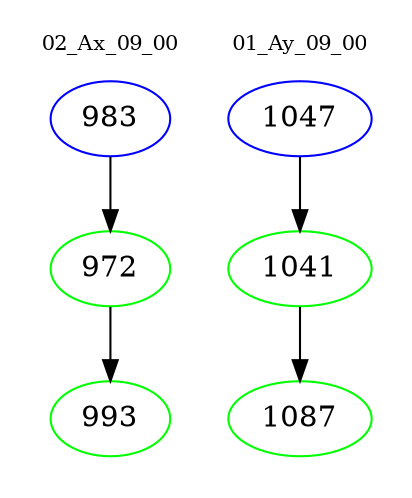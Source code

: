 digraph{
subgraph cluster_0 {
color = white
label = "02_Ax_09_00";
fontsize=10;
T0_983 [label="983", color="blue"]
T0_983 -> T0_972 [color="black"]
T0_972 [label="972", color="green"]
T0_972 -> T0_993 [color="black"]
T0_993 [label="993", color="green"]
}
subgraph cluster_1 {
color = white
label = "01_Ay_09_00";
fontsize=10;
T1_1047 [label="1047", color="blue"]
T1_1047 -> T1_1041 [color="black"]
T1_1041 [label="1041", color="green"]
T1_1041 -> T1_1087 [color="black"]
T1_1087 [label="1087", color="green"]
}
}
